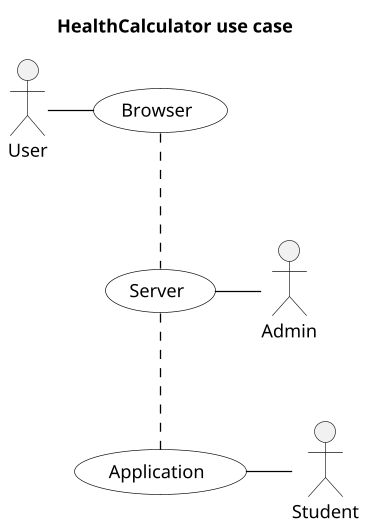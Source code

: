 @startuml
'https://plantuml.com/use-case-diagram
title   HealthCalculator use case

skinparam usecase {
BackgroundColor white
BorderColor black
BackgroundColor<< Main >> white
BorderColor black
BorderColor<< Main >> black
ArrowColor black
ActorBorderColor black
ActorFontName Courier
ActorBackgroundColor<< Human >> white
}
scale 1.3
skinparam DefaultTextAlignment left
skinparam shadowing false
skinparam packageStyle frame
hide circle

':Administrator: as Admin

User - (Browser)
(Server) - Admin
(Browser) .. (Server)
(Server) .. (Application)
(Application) - Student

'note right of Admin : This is an example.
'note "This note is connected\nto several objects." as N2
'(Browser) .. N2
'N2 .. (Use)
@enduml